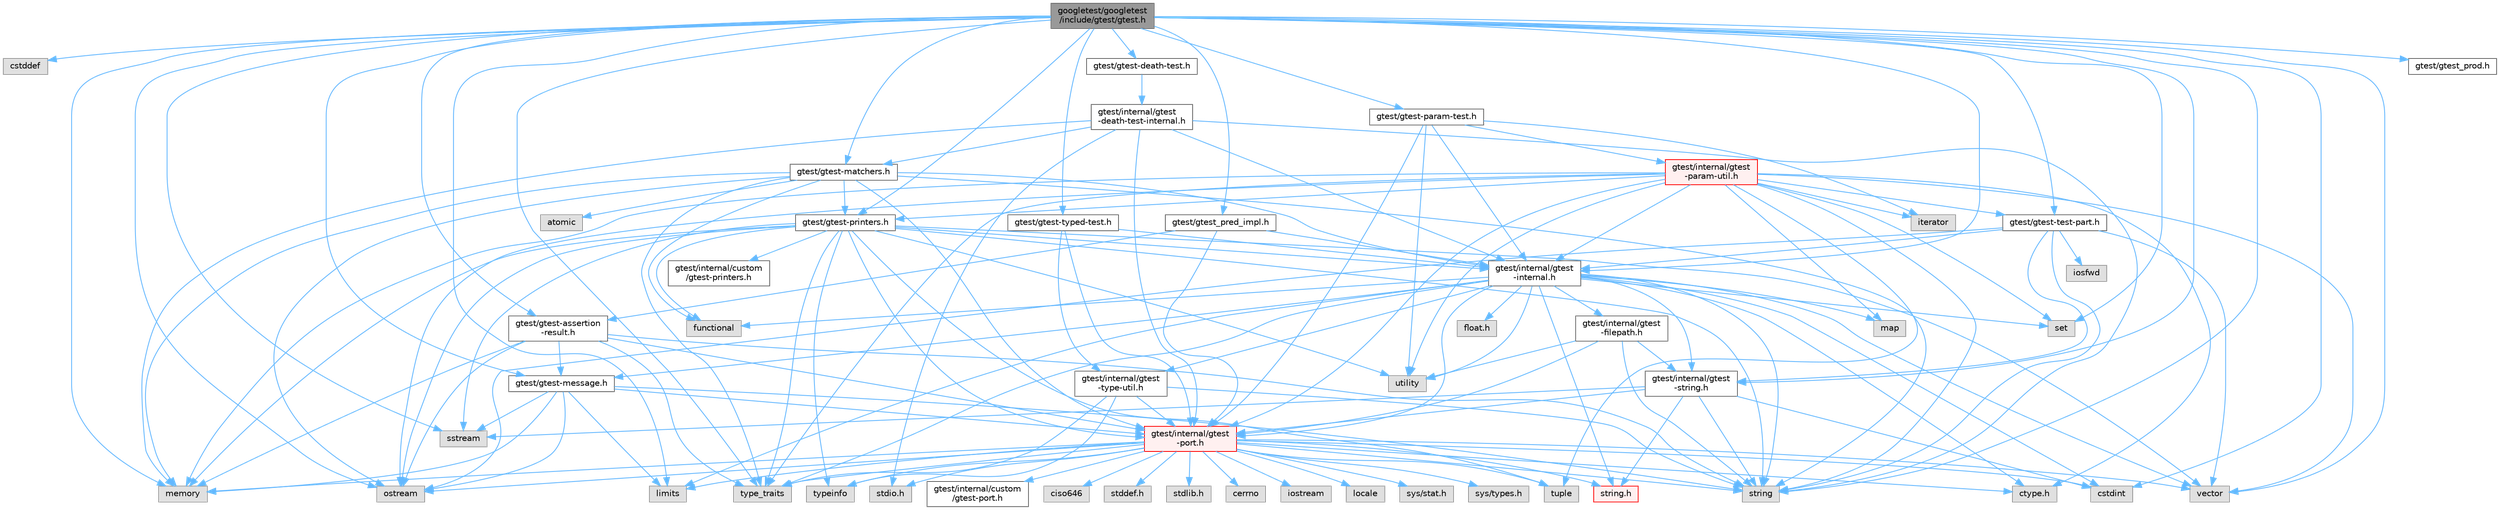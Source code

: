 digraph "googletest/googletest/include/gtest/gtest.h"
{
 // LATEX_PDF_SIZE
  bgcolor="transparent";
  edge [fontname=Helvetica,fontsize=10,labelfontname=Helvetica,labelfontsize=10];
  node [fontname=Helvetica,fontsize=10,shape=box,height=0.2,width=0.4];
  Node1 [id="Node000001",label="googletest/googletest\l/include/gtest/gtest.h",height=0.2,width=0.4,color="gray40", fillcolor="grey60", style="filled", fontcolor="black",tooltip=" "];
  Node1 -> Node2 [id="edge147_Node000001_Node000002",color="steelblue1",style="solid",tooltip=" "];
  Node2 [id="Node000002",label="cstddef",height=0.2,width=0.4,color="grey60", fillcolor="#E0E0E0", style="filled",tooltip=" "];
  Node1 -> Node3 [id="edge148_Node000001_Node000003",color="steelblue1",style="solid",tooltip=" "];
  Node3 [id="Node000003",label="cstdint",height=0.2,width=0.4,color="grey60", fillcolor="#E0E0E0", style="filled",tooltip=" "];
  Node1 -> Node4 [id="edge149_Node000001_Node000004",color="steelblue1",style="solid",tooltip=" "];
  Node4 [id="Node000004",label="limits",height=0.2,width=0.4,color="grey60", fillcolor="#E0E0E0", style="filled",tooltip=" "];
  Node1 -> Node5 [id="edge150_Node000001_Node000005",color="steelblue1",style="solid",tooltip=" "];
  Node5 [id="Node000005",label="memory",height=0.2,width=0.4,color="grey60", fillcolor="#E0E0E0", style="filled",tooltip=" "];
  Node1 -> Node6 [id="edge151_Node000001_Node000006",color="steelblue1",style="solid",tooltip=" "];
  Node6 [id="Node000006",label="ostream",height=0.2,width=0.4,color="grey60", fillcolor="#E0E0E0", style="filled",tooltip=" "];
  Node1 -> Node7 [id="edge152_Node000001_Node000007",color="steelblue1",style="solid",tooltip=" "];
  Node7 [id="Node000007",label="set",height=0.2,width=0.4,color="grey60", fillcolor="#E0E0E0", style="filled",tooltip=" "];
  Node1 -> Node8 [id="edge153_Node000001_Node000008",color="steelblue1",style="solid",tooltip=" "];
  Node8 [id="Node000008",label="sstream",height=0.2,width=0.4,color="grey60", fillcolor="#E0E0E0", style="filled",tooltip=" "];
  Node1 -> Node9 [id="edge154_Node000001_Node000009",color="steelblue1",style="solid",tooltip=" "];
  Node9 [id="Node000009",label="string",height=0.2,width=0.4,color="grey60", fillcolor="#E0E0E0", style="filled",tooltip=" "];
  Node1 -> Node10 [id="edge155_Node000001_Node000010",color="steelblue1",style="solid",tooltip=" "];
  Node10 [id="Node000010",label="type_traits",height=0.2,width=0.4,color="grey60", fillcolor="#E0E0E0", style="filled",tooltip=" "];
  Node1 -> Node11 [id="edge156_Node000001_Node000011",color="steelblue1",style="solid",tooltip=" "];
  Node11 [id="Node000011",label="vector",height=0.2,width=0.4,color="grey60", fillcolor="#E0E0E0", style="filled",tooltip=" "];
  Node1 -> Node12 [id="edge157_Node000001_Node000012",color="steelblue1",style="solid",tooltip=" "];
  Node12 [id="Node000012",label="gtest/gtest-assertion\l-result.h",height=0.2,width=0.4,color="grey40", fillcolor="white", style="filled",URL="$gtest-assertion-result_8h.html",tooltip=" "];
  Node12 -> Node5 [id="edge158_Node000012_Node000005",color="steelblue1",style="solid",tooltip=" "];
  Node12 -> Node6 [id="edge159_Node000012_Node000006",color="steelblue1",style="solid",tooltip=" "];
  Node12 -> Node9 [id="edge160_Node000012_Node000009",color="steelblue1",style="solid",tooltip=" "];
  Node12 -> Node10 [id="edge161_Node000012_Node000010",color="steelblue1",style="solid",tooltip=" "];
  Node12 -> Node13 [id="edge162_Node000012_Node000013",color="steelblue1",style="solid",tooltip=" "];
  Node13 [id="Node000013",label="gtest/gtest-message.h",height=0.2,width=0.4,color="grey40", fillcolor="white", style="filled",URL="$gtest-message_8h.html",tooltip=" "];
  Node13 -> Node4 [id="edge163_Node000013_Node000004",color="steelblue1",style="solid",tooltip=" "];
  Node13 -> Node5 [id="edge164_Node000013_Node000005",color="steelblue1",style="solid",tooltip=" "];
  Node13 -> Node6 [id="edge165_Node000013_Node000006",color="steelblue1",style="solid",tooltip=" "];
  Node13 -> Node8 [id="edge166_Node000013_Node000008",color="steelblue1",style="solid",tooltip=" "];
  Node13 -> Node9 [id="edge167_Node000013_Node000009",color="steelblue1",style="solid",tooltip=" "];
  Node13 -> Node14 [id="edge168_Node000013_Node000014",color="steelblue1",style="solid",tooltip=" "];
  Node14 [id="Node000014",label="gtest/internal/gtest\l-port.h",height=0.2,width=0.4,color="red", fillcolor="#FFF0F0", style="filled",URL="$gtest-port_8h.html",tooltip=" "];
  Node14 -> Node15 [id="edge169_Node000014_Node000015",color="steelblue1",style="solid",tooltip=" "];
  Node15 [id="Node000015",label="ciso646",height=0.2,width=0.4,color="grey60", fillcolor="#E0E0E0", style="filled",tooltip=" "];
  Node14 -> Node16 [id="edge170_Node000014_Node000016",color="steelblue1",style="solid",tooltip=" "];
  Node16 [id="Node000016",label="ctype.h",height=0.2,width=0.4,color="grey60", fillcolor="#E0E0E0", style="filled",tooltip=" "];
  Node14 -> Node17 [id="edge171_Node000014_Node000017",color="steelblue1",style="solid",tooltip=" "];
  Node17 [id="Node000017",label="stddef.h",height=0.2,width=0.4,color="grey60", fillcolor="#E0E0E0", style="filled",tooltip=" "];
  Node14 -> Node18 [id="edge172_Node000014_Node000018",color="steelblue1",style="solid",tooltip=" "];
  Node18 [id="Node000018",label="stdio.h",height=0.2,width=0.4,color="grey60", fillcolor="#E0E0E0", style="filled",tooltip=" "];
  Node14 -> Node19 [id="edge173_Node000014_Node000019",color="steelblue1",style="solid",tooltip=" "];
  Node19 [id="Node000019",label="stdlib.h",height=0.2,width=0.4,color="grey60", fillcolor="#E0E0E0", style="filled",tooltip=" "];
  Node14 -> Node20 [id="edge174_Node000014_Node000020",color="steelblue1",style="solid",tooltip=" "];
  Node20 [id="Node000020",label="string.h",height=0.2,width=0.4,color="red", fillcolor="#FFF0F0", style="filled",URL="$string_8h.html",tooltip=" "];
  Node14 -> Node31 [id="edge175_Node000014_Node000031",color="steelblue1",style="solid",tooltip=" "];
  Node31 [id="Node000031",label="cerrno",height=0.2,width=0.4,color="grey60", fillcolor="#E0E0E0", style="filled",tooltip=" "];
  Node14 -> Node3 [id="edge176_Node000014_Node000003",color="steelblue1",style="solid",tooltip=" "];
  Node14 -> Node32 [id="edge177_Node000014_Node000032",color="steelblue1",style="solid",tooltip=" "];
  Node32 [id="Node000032",label="iostream",height=0.2,width=0.4,color="grey60", fillcolor="#E0E0E0", style="filled",tooltip=" "];
  Node14 -> Node4 [id="edge178_Node000014_Node000004",color="steelblue1",style="solid",tooltip=" "];
  Node14 -> Node33 [id="edge179_Node000014_Node000033",color="steelblue1",style="solid",tooltip=" "];
  Node33 [id="Node000033",label="locale",height=0.2,width=0.4,color="grey60", fillcolor="#E0E0E0", style="filled",tooltip=" "];
  Node14 -> Node5 [id="edge180_Node000014_Node000005",color="steelblue1",style="solid",tooltip=" "];
  Node14 -> Node6 [id="edge181_Node000014_Node000006",color="steelblue1",style="solid",tooltip=" "];
  Node14 -> Node9 [id="edge182_Node000014_Node000009",color="steelblue1",style="solid",tooltip=" "];
  Node14 -> Node34 [id="edge183_Node000014_Node000034",color="steelblue1",style="solid",tooltip=" "];
  Node34 [id="Node000034",label="tuple",height=0.2,width=0.4,color="grey60", fillcolor="#E0E0E0", style="filled",tooltip=" "];
  Node14 -> Node10 [id="edge184_Node000014_Node000010",color="steelblue1",style="solid",tooltip=" "];
  Node14 -> Node11 [id="edge185_Node000014_Node000011",color="steelblue1",style="solid",tooltip=" "];
  Node14 -> Node35 [id="edge186_Node000014_Node000035",color="steelblue1",style="solid",tooltip=" "];
  Node35 [id="Node000035",label="sys/stat.h",height=0.2,width=0.4,color="grey60", fillcolor="#E0E0E0", style="filled",tooltip=" "];
  Node14 -> Node36 [id="edge187_Node000014_Node000036",color="steelblue1",style="solid",tooltip=" "];
  Node36 [id="Node000036",label="sys/types.h",height=0.2,width=0.4,color="grey60", fillcolor="#E0E0E0", style="filled",tooltip=" "];
  Node14 -> Node37 [id="edge188_Node000014_Node000037",color="steelblue1",style="solid",tooltip=" "];
  Node37 [id="Node000037",label="gtest/internal/custom\l/gtest-port.h",height=0.2,width=0.4,color="grey40", fillcolor="white", style="filled",URL="$custom_2gtest-port_8h.html",tooltip=" "];
  Node14 -> Node42 [id="edge189_Node000014_Node000042",color="steelblue1",style="solid",tooltip=" "];
  Node42 [id="Node000042",label="typeinfo",height=0.2,width=0.4,color="grey60", fillcolor="#E0E0E0", style="filled",tooltip=" "];
  Node12 -> Node14 [id="edge190_Node000012_Node000014",color="steelblue1",style="solid",tooltip=" "];
  Node1 -> Node43 [id="edge191_Node000001_Node000043",color="steelblue1",style="solid",tooltip=" "];
  Node43 [id="Node000043",label="gtest/gtest-death-test.h",height=0.2,width=0.4,color="grey40", fillcolor="white", style="filled",URL="$gtest-death-test_8h.html",tooltip=" "];
  Node43 -> Node44 [id="edge192_Node000043_Node000044",color="steelblue1",style="solid",tooltip=" "];
  Node44 [id="Node000044",label="gtest/internal/gtest\l-death-test-internal.h",height=0.2,width=0.4,color="grey40", fillcolor="white", style="filled",URL="$gtest-death-test-internal_8h.html",tooltip=" "];
  Node44 -> Node18 [id="edge193_Node000044_Node000018",color="steelblue1",style="solid",tooltip=" "];
  Node44 -> Node5 [id="edge194_Node000044_Node000005",color="steelblue1",style="solid",tooltip=" "];
  Node44 -> Node9 [id="edge195_Node000044_Node000009",color="steelblue1",style="solid",tooltip=" "];
  Node44 -> Node45 [id="edge196_Node000044_Node000045",color="steelblue1",style="solid",tooltip=" "];
  Node45 [id="Node000045",label="gtest/gtest-matchers.h",height=0.2,width=0.4,color="grey40", fillcolor="white", style="filled",URL="$gtest-matchers_8h.html",tooltip=" "];
  Node45 -> Node46 [id="edge197_Node000045_Node000046",color="steelblue1",style="solid",tooltip=" "];
  Node46 [id="Node000046",label="atomic",height=0.2,width=0.4,color="grey60", fillcolor="#E0E0E0", style="filled",tooltip=" "];
  Node45 -> Node47 [id="edge198_Node000045_Node000047",color="steelblue1",style="solid",tooltip=" "];
  Node47 [id="Node000047",label="functional",height=0.2,width=0.4,color="grey60", fillcolor="#E0E0E0", style="filled",tooltip=" "];
  Node45 -> Node5 [id="edge199_Node000045_Node000005",color="steelblue1",style="solid",tooltip=" "];
  Node45 -> Node6 [id="edge200_Node000045_Node000006",color="steelblue1",style="solid",tooltip=" "];
  Node45 -> Node9 [id="edge201_Node000045_Node000009",color="steelblue1",style="solid",tooltip=" "];
  Node45 -> Node10 [id="edge202_Node000045_Node000010",color="steelblue1",style="solid",tooltip=" "];
  Node45 -> Node48 [id="edge203_Node000045_Node000048",color="steelblue1",style="solid",tooltip=" "];
  Node48 [id="Node000048",label="gtest/gtest-printers.h",height=0.2,width=0.4,color="grey40", fillcolor="white", style="filled",URL="$gtest-printers_8h.html",tooltip=" "];
  Node48 -> Node47 [id="edge204_Node000048_Node000047",color="steelblue1",style="solid",tooltip=" "];
  Node48 -> Node5 [id="edge205_Node000048_Node000005",color="steelblue1",style="solid",tooltip=" "];
  Node48 -> Node6 [id="edge206_Node000048_Node000006",color="steelblue1",style="solid",tooltip=" "];
  Node48 -> Node8 [id="edge207_Node000048_Node000008",color="steelblue1",style="solid",tooltip=" "];
  Node48 -> Node9 [id="edge208_Node000048_Node000009",color="steelblue1",style="solid",tooltip=" "];
  Node48 -> Node34 [id="edge209_Node000048_Node000034",color="steelblue1",style="solid",tooltip=" "];
  Node48 -> Node10 [id="edge210_Node000048_Node000010",color="steelblue1",style="solid",tooltip=" "];
  Node48 -> Node42 [id="edge211_Node000048_Node000042",color="steelblue1",style="solid",tooltip=" "];
  Node48 -> Node25 [id="edge212_Node000048_Node000025",color="steelblue1",style="solid",tooltip=" "];
  Node25 [id="Node000025",label="utility",height=0.2,width=0.4,color="grey60", fillcolor="#E0E0E0", style="filled",tooltip=" "];
  Node48 -> Node11 [id="edge213_Node000048_Node000011",color="steelblue1",style="solid",tooltip=" "];
  Node48 -> Node49 [id="edge214_Node000048_Node000049",color="steelblue1",style="solid",tooltip=" "];
  Node49 [id="Node000049",label="gtest/internal/gtest\l-internal.h",height=0.2,width=0.4,color="grey40", fillcolor="white", style="filled",URL="$gtest-internal_8h.html",tooltip=" "];
  Node49 -> Node14 [id="edge215_Node000049_Node000014",color="steelblue1",style="solid",tooltip=" "];
  Node49 -> Node16 [id="edge216_Node000049_Node000016",color="steelblue1",style="solid",tooltip=" "];
  Node49 -> Node50 [id="edge217_Node000049_Node000050",color="steelblue1",style="solid",tooltip=" "];
  Node50 [id="Node000050",label="float.h",height=0.2,width=0.4,color="grey60", fillcolor="#E0E0E0", style="filled",tooltip=" "];
  Node49 -> Node20 [id="edge218_Node000049_Node000020",color="steelblue1",style="solid",tooltip=" "];
  Node49 -> Node3 [id="edge219_Node000049_Node000003",color="steelblue1",style="solid",tooltip=" "];
  Node49 -> Node47 [id="edge220_Node000049_Node000047",color="steelblue1",style="solid",tooltip=" "];
  Node49 -> Node4 [id="edge221_Node000049_Node000004",color="steelblue1",style="solid",tooltip=" "];
  Node49 -> Node51 [id="edge222_Node000049_Node000051",color="steelblue1",style="solid",tooltip=" "];
  Node51 [id="Node000051",label="map",height=0.2,width=0.4,color="grey60", fillcolor="#E0E0E0", style="filled",tooltip=" "];
  Node49 -> Node7 [id="edge223_Node000049_Node000007",color="steelblue1",style="solid",tooltip=" "];
  Node49 -> Node9 [id="edge224_Node000049_Node000009",color="steelblue1",style="solid",tooltip=" "];
  Node49 -> Node10 [id="edge225_Node000049_Node000010",color="steelblue1",style="solid",tooltip=" "];
  Node49 -> Node25 [id="edge226_Node000049_Node000025",color="steelblue1",style="solid",tooltip=" "];
  Node49 -> Node11 [id="edge227_Node000049_Node000011",color="steelblue1",style="solid",tooltip=" "];
  Node49 -> Node13 [id="edge228_Node000049_Node000013",color="steelblue1",style="solid",tooltip=" "];
  Node49 -> Node52 [id="edge229_Node000049_Node000052",color="steelblue1",style="solid",tooltip=" "];
  Node52 [id="Node000052",label="gtest/internal/gtest\l-filepath.h",height=0.2,width=0.4,color="grey40", fillcolor="white", style="filled",URL="$gtest-filepath_8h.html",tooltip=" "];
  Node52 -> Node9 [id="edge230_Node000052_Node000009",color="steelblue1",style="solid",tooltip=" "];
  Node52 -> Node25 [id="edge231_Node000052_Node000025",color="steelblue1",style="solid",tooltip=" "];
  Node52 -> Node14 [id="edge232_Node000052_Node000014",color="steelblue1",style="solid",tooltip=" "];
  Node52 -> Node53 [id="edge233_Node000052_Node000053",color="steelblue1",style="solid",tooltip=" "];
  Node53 [id="Node000053",label="gtest/internal/gtest\l-string.h",height=0.2,width=0.4,color="grey40", fillcolor="white", style="filled",URL="$gtest-string_8h.html",tooltip=" "];
  Node53 -> Node20 [id="edge234_Node000053_Node000020",color="steelblue1",style="solid",tooltip=" "];
  Node53 -> Node3 [id="edge235_Node000053_Node000003",color="steelblue1",style="solid",tooltip=" "];
  Node53 -> Node8 [id="edge236_Node000053_Node000008",color="steelblue1",style="solid",tooltip=" "];
  Node53 -> Node9 [id="edge237_Node000053_Node000009",color="steelblue1",style="solid",tooltip=" "];
  Node53 -> Node14 [id="edge238_Node000053_Node000014",color="steelblue1",style="solid",tooltip=" "];
  Node49 -> Node53 [id="edge239_Node000049_Node000053",color="steelblue1",style="solid",tooltip=" "];
  Node49 -> Node54 [id="edge240_Node000049_Node000054",color="steelblue1",style="solid",tooltip=" "];
  Node54 [id="Node000054",label="gtest/internal/gtest\l-type-util.h",height=0.2,width=0.4,color="grey40", fillcolor="white", style="filled",URL="$gtest-type-util_8h.html",tooltip=" "];
  Node54 -> Node9 [id="edge241_Node000054_Node000009",color="steelblue1",style="solid",tooltip=" "];
  Node54 -> Node10 [id="edge242_Node000054_Node000010",color="steelblue1",style="solid",tooltip=" "];
  Node54 -> Node42 [id="edge243_Node000054_Node000042",color="steelblue1",style="solid",tooltip=" "];
  Node54 -> Node14 [id="edge244_Node000054_Node000014",color="steelblue1",style="solid",tooltip=" "];
  Node48 -> Node14 [id="edge245_Node000048_Node000014",color="steelblue1",style="solid",tooltip=" "];
  Node48 -> Node55 [id="edge246_Node000048_Node000055",color="steelblue1",style="solid",tooltip=" "];
  Node55 [id="Node000055",label="gtest/internal/custom\l/gtest-printers.h",height=0.2,width=0.4,color="grey40", fillcolor="white", style="filled",URL="$internal_2custom_2gtest-printers_8h.html",tooltip=" "];
  Node45 -> Node49 [id="edge247_Node000045_Node000049",color="steelblue1",style="solid",tooltip=" "];
  Node45 -> Node14 [id="edge248_Node000045_Node000014",color="steelblue1",style="solid",tooltip=" "];
  Node44 -> Node49 [id="edge249_Node000044_Node000049",color="steelblue1",style="solid",tooltip=" "];
  Node44 -> Node14 [id="edge250_Node000044_Node000014",color="steelblue1",style="solid",tooltip=" "];
  Node1 -> Node45 [id="edge251_Node000001_Node000045",color="steelblue1",style="solid",tooltip=" "];
  Node1 -> Node13 [id="edge252_Node000001_Node000013",color="steelblue1",style="solid",tooltip=" "];
  Node1 -> Node56 [id="edge253_Node000001_Node000056",color="steelblue1",style="solid",tooltip=" "];
  Node56 [id="Node000056",label="gtest/gtest-param-test.h",height=0.2,width=0.4,color="grey40", fillcolor="white", style="filled",URL="$gtest-param-test_8h.html",tooltip=" "];
  Node56 -> Node27 [id="edge254_Node000056_Node000027",color="steelblue1",style="solid",tooltip=" "];
  Node27 [id="Node000027",label="iterator",height=0.2,width=0.4,color="grey60", fillcolor="#E0E0E0", style="filled",tooltip=" "];
  Node56 -> Node25 [id="edge255_Node000056_Node000025",color="steelblue1",style="solid",tooltip=" "];
  Node56 -> Node49 [id="edge256_Node000056_Node000049",color="steelblue1",style="solid",tooltip=" "];
  Node56 -> Node57 [id="edge257_Node000056_Node000057",color="steelblue1",style="solid",tooltip=" "];
  Node57 [id="Node000057",label="gtest/internal/gtest\l-param-util.h",height=0.2,width=0.4,color="red", fillcolor="#FFF0F0", style="filled",URL="$gtest-param-util_8h.html",tooltip=" "];
  Node57 -> Node16 [id="edge258_Node000057_Node000016",color="steelblue1",style="solid",tooltip=" "];
  Node57 -> Node27 [id="edge259_Node000057_Node000027",color="steelblue1",style="solid",tooltip=" "];
  Node57 -> Node51 [id="edge260_Node000057_Node000051",color="steelblue1",style="solid",tooltip=" "];
  Node57 -> Node5 [id="edge261_Node000057_Node000005",color="steelblue1",style="solid",tooltip=" "];
  Node57 -> Node6 [id="edge262_Node000057_Node000006",color="steelblue1",style="solid",tooltip=" "];
  Node57 -> Node7 [id="edge263_Node000057_Node000007",color="steelblue1",style="solid",tooltip=" "];
  Node57 -> Node9 [id="edge264_Node000057_Node000009",color="steelblue1",style="solid",tooltip=" "];
  Node57 -> Node34 [id="edge265_Node000057_Node000034",color="steelblue1",style="solid",tooltip=" "];
  Node57 -> Node10 [id="edge266_Node000057_Node000010",color="steelblue1",style="solid",tooltip=" "];
  Node57 -> Node25 [id="edge267_Node000057_Node000025",color="steelblue1",style="solid",tooltip=" "];
  Node57 -> Node11 [id="edge268_Node000057_Node000011",color="steelblue1",style="solid",tooltip=" "];
  Node57 -> Node48 [id="edge269_Node000057_Node000048",color="steelblue1",style="solid",tooltip=" "];
  Node57 -> Node60 [id="edge270_Node000057_Node000060",color="steelblue1",style="solid",tooltip=" "];
  Node60 [id="Node000060",label="gtest/gtest-test-part.h",height=0.2,width=0.4,color="grey40", fillcolor="white", style="filled",URL="$gtest-test-part_8h.html",tooltip=" "];
  Node60 -> Node61 [id="edge271_Node000060_Node000061",color="steelblue1",style="solid",tooltip=" "];
  Node61 [id="Node000061",label="iosfwd",height=0.2,width=0.4,color="grey60", fillcolor="#E0E0E0", style="filled",tooltip=" "];
  Node60 -> Node6 [id="edge272_Node000060_Node000006",color="steelblue1",style="solid",tooltip=" "];
  Node60 -> Node9 [id="edge273_Node000060_Node000009",color="steelblue1",style="solid",tooltip=" "];
  Node60 -> Node11 [id="edge274_Node000060_Node000011",color="steelblue1",style="solid",tooltip=" "];
  Node60 -> Node49 [id="edge275_Node000060_Node000049",color="steelblue1",style="solid",tooltip=" "];
  Node60 -> Node53 [id="edge276_Node000060_Node000053",color="steelblue1",style="solid",tooltip=" "];
  Node57 -> Node49 [id="edge277_Node000057_Node000049",color="steelblue1",style="solid",tooltip=" "];
  Node57 -> Node14 [id="edge278_Node000057_Node000014",color="steelblue1",style="solid",tooltip=" "];
  Node56 -> Node14 [id="edge279_Node000056_Node000014",color="steelblue1",style="solid",tooltip=" "];
  Node1 -> Node48 [id="edge280_Node000001_Node000048",color="steelblue1",style="solid",tooltip=" "];
  Node1 -> Node60 [id="edge281_Node000001_Node000060",color="steelblue1",style="solid",tooltip=" "];
  Node1 -> Node62 [id="edge282_Node000001_Node000062",color="steelblue1",style="solid",tooltip=" "];
  Node62 [id="Node000062",label="gtest/gtest-typed-test.h",height=0.2,width=0.4,color="grey40", fillcolor="white", style="filled",URL="$gtest-typed-test_8h.html",tooltip=" "];
  Node62 -> Node49 [id="edge283_Node000062_Node000049",color="steelblue1",style="solid",tooltip=" "];
  Node62 -> Node14 [id="edge284_Node000062_Node000014",color="steelblue1",style="solid",tooltip=" "];
  Node62 -> Node54 [id="edge285_Node000062_Node000054",color="steelblue1",style="solid",tooltip=" "];
  Node1 -> Node63 [id="edge286_Node000001_Node000063",color="steelblue1",style="solid",tooltip=" "];
  Node63 [id="Node000063",label="gtest/gtest_pred_impl.h",height=0.2,width=0.4,color="grey40", fillcolor="white", style="filled",URL="$gtest__pred__impl_8h.html",tooltip=" "];
  Node63 -> Node12 [id="edge287_Node000063_Node000012",color="steelblue1",style="solid",tooltip=" "];
  Node63 -> Node49 [id="edge288_Node000063_Node000049",color="steelblue1",style="solid",tooltip=" "];
  Node63 -> Node14 [id="edge289_Node000063_Node000014",color="steelblue1",style="solid",tooltip=" "];
  Node1 -> Node64 [id="edge290_Node000001_Node000064",color="steelblue1",style="solid",tooltip=" "];
  Node64 [id="Node000064",label="gtest/gtest_prod.h",height=0.2,width=0.4,color="grey40", fillcolor="white", style="filled",URL="$gtest__prod_8h.html",tooltip=" "];
  Node1 -> Node49 [id="edge291_Node000001_Node000049",color="steelblue1",style="solid",tooltip=" "];
  Node1 -> Node53 [id="edge292_Node000001_Node000053",color="steelblue1",style="solid",tooltip=" "];
}
